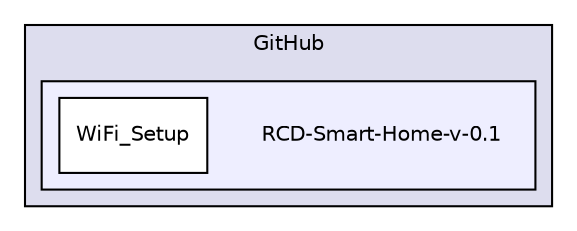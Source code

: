 digraph G {
  compound=true
  node [ fontsize=10, fontname="Helvetica"];
  edge [ labelfontsize=9, labelfontname="Helvetica"];
  subgraph clusterdir_C_3A_2FUsers_2Fjonas_2FDocuments_2FGitHub_2F {
    graph [ bgcolor="#ddddee", pencolor="black", label="GitHub" fontname="Helvetica", fontsize=10, URL="dir_C_3A_2FUsers_2Fjonas_2FDocuments_2FGitHub_2F.html"]
  subgraph clusterdir_C_3A_2FUsers_2Fjonas_2FDocuments_2FGitHub_2FRCD_2DSmart_2DHome_2Dv_2D0_2E1_2F {
    graph [ bgcolor="#eeeeff", pencolor="black", label="" URL="dir_C_3A_2FUsers_2Fjonas_2FDocuments_2FGitHub_2FRCD_2DSmart_2DHome_2Dv_2D0_2E1_2F.html"];
    dir_C_3A_2FUsers_2Fjonas_2FDocuments_2FGitHub_2FRCD_2DSmart_2DHome_2Dv_2D0_2E1_2F [shape=plaintext label="RCD-Smart-Home-v-0.1"];
    dir_C_3A_2FUsers_2Fjonas_2FDocuments_2FGitHub_2FRCD_2DSmart_2DHome_2Dv_2D0_2E1_2FWiFi_5FSetup_2F [shape=box label="WiFi_Setup" color="black" fillcolor="white" style="filled" URL="dir_C_3A_2FUsers_2Fjonas_2FDocuments_2FGitHub_2FRCD_2DSmart_2DHome_2Dv_2D0_2E1_2FWiFi_5FSetup_2F.html"];
  }
  }
}
